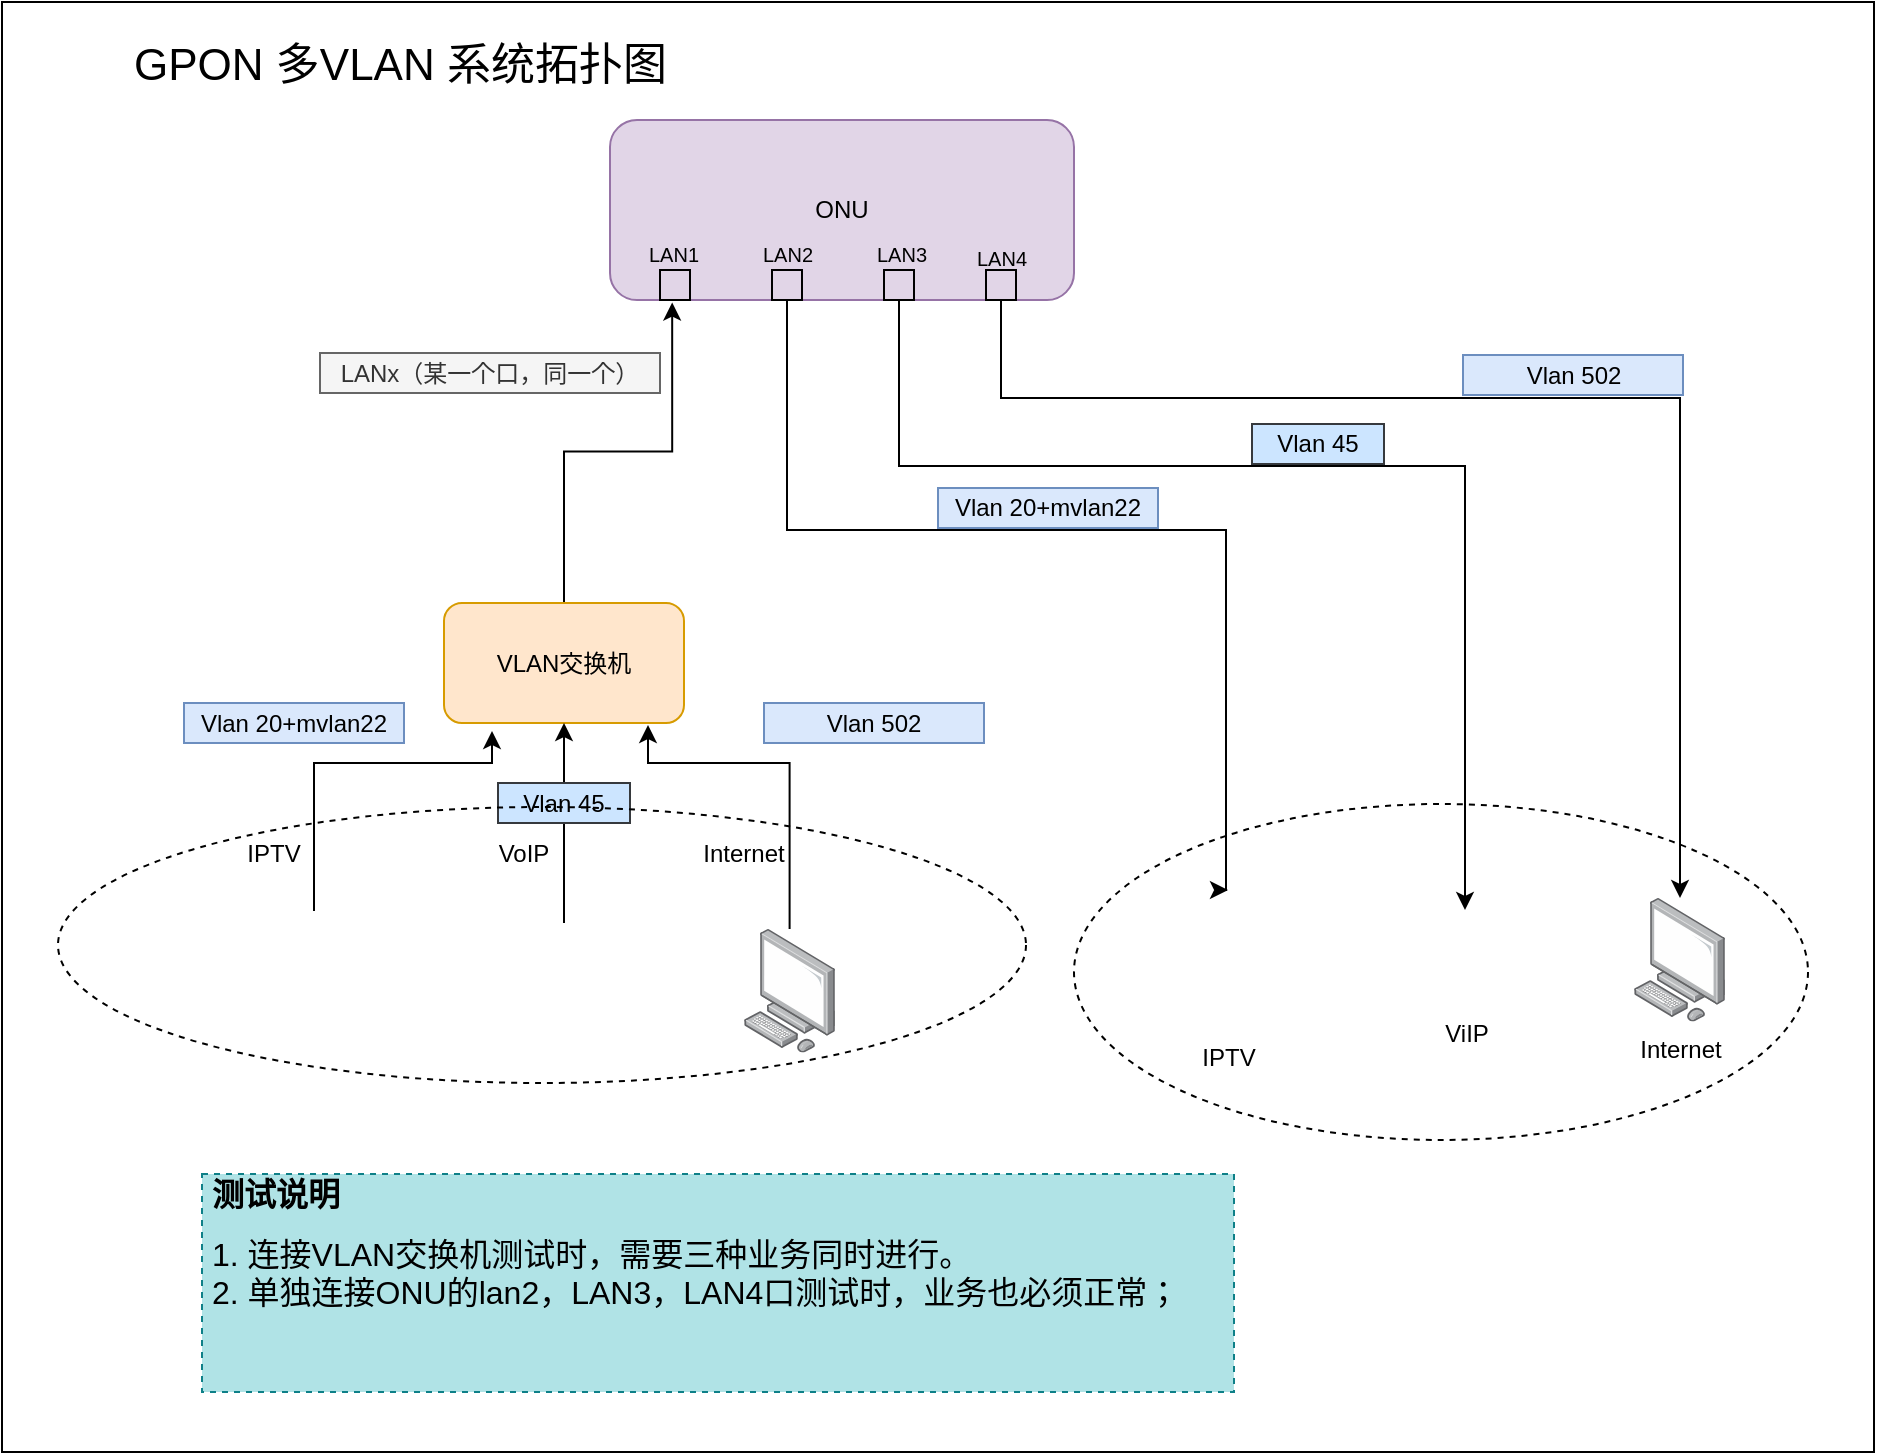 <mxfile version="12.3.9" type="github" pages="1"><diagram id="8poqsB0nsufGAlF1PH6z" name="Page-1"><mxGraphModel dx="2977" dy="2274" grid="0" gridSize="10" guides="1" tooltips="1" connect="1" arrows="1" fold="1" page="1" pageScale="1" pageWidth="827" pageHeight="1169" math="0" shadow="0"><root><mxCell id="0"/><mxCell id="1" parent="0"/><mxCell id="1qS0LmCjKL3UwpZHtg9F-18" style="edgeStyle=orthogonalEdgeStyle;rounded=0;orthogonalLoop=1;jettySize=auto;html=1;entryX=0.134;entryY=1.014;entryDx=0;entryDy=0;entryPerimeter=0;" edge="1" parent="1" source="1qS0LmCjKL3UwpZHtg9F-1" target="1qS0LmCjKL3UwpZHtg9F-2"><mxGeometry relative="1" as="geometry"/></mxCell><mxCell id="1qS0LmCjKL3UwpZHtg9F-1" value="VLAN交换机" style="rounded=1;whiteSpace=wrap;html=1;fillColor=#ffe6cc;strokeColor=#d79b00;" vertex="1" parent="1"><mxGeometry x="167" y="299.5" width="120" height="60" as="geometry"/></mxCell><mxCell id="1qS0LmCjKL3UwpZHtg9F-2" value="ONU" style="rounded=1;whiteSpace=wrap;html=1;fillColor=#e1d5e7;strokeColor=#9673a6;" vertex="1" parent="1"><mxGeometry x="250" y="58" width="232" height="90" as="geometry"/></mxCell><mxCell id="1qS0LmCjKL3UwpZHtg9F-7" style="edgeStyle=orthogonalEdgeStyle;rounded=0;orthogonalLoop=1;jettySize=auto;html=1;entryX=0.5;entryY=1;entryDx=0;entryDy=0;" edge="1" parent="1" source="1qS0LmCjKL3UwpZHtg9F-3" target="1qS0LmCjKL3UwpZHtg9F-1"><mxGeometry relative="1" as="geometry"/></mxCell><mxCell id="1qS0LmCjKL3UwpZHtg9F-3" value="" style="shape=image;html=1;verticalAlign=top;verticalLabelPosition=bottom;labelBackgroundColor=#ffffff;imageAspect=0;aspect=fixed;image=https://cdn4.iconfinder.com/data/icons/Icons_Pack___Web_Cartoon___by_shlyapnikova/voip.png" vertex="1" parent="1"><mxGeometry x="203" y="459.5" width="48" height="48" as="geometry"/></mxCell><mxCell id="1qS0LmCjKL3UwpZHtg9F-6" style="edgeStyle=orthogonalEdgeStyle;rounded=0;orthogonalLoop=1;jettySize=auto;html=1;entryX=0.2;entryY=1.067;entryDx=0;entryDy=0;entryPerimeter=0;" edge="1" parent="1" source="1qS0LmCjKL3UwpZHtg9F-4" target="1qS0LmCjKL3UwpZHtg9F-1"><mxGeometry relative="1" as="geometry"><Array as="points"><mxPoint x="102" y="379.5"/><mxPoint x="191" y="379.5"/></Array></mxGeometry></mxCell><mxCell id="1qS0LmCjKL3UwpZHtg9F-4" value="" style="shape=image;html=1;verticalAlign=top;verticalLabelPosition=bottom;labelBackgroundColor=#ffffff;imageAspect=0;aspect=fixed;image=https://cdn2.iconfinder.com/data/icons/ios-7-icons/50/tv_show-128.png" vertex="1" parent="1"><mxGeometry x="67" y="453.5" width="70" height="70" as="geometry"/></mxCell><mxCell id="1qS0LmCjKL3UwpZHtg9F-8" style="edgeStyle=orthogonalEdgeStyle;rounded=0;orthogonalLoop=1;jettySize=auto;html=1;" edge="1" parent="1" source="1qS0LmCjKL3UwpZHtg9F-5"><mxGeometry relative="1" as="geometry"><mxPoint x="269" y="360.5" as="targetPoint"/><Array as="points"><mxPoint x="340" y="379.5"/><mxPoint x="269" y="379.5"/></Array></mxGeometry></mxCell><mxCell id="1qS0LmCjKL3UwpZHtg9F-5" value="" style="points=[];aspect=fixed;html=1;align=center;shadow=0;dashed=0;image;image=img/lib/allied_telesis/computer_and_terminals/Personal_Computer.svg;" vertex="1" parent="1"><mxGeometry x="317" y="462.5" width="45.6" height="61.8" as="geometry"/></mxCell><mxCell id="1qS0LmCjKL3UwpZHtg9F-9" value="IPTV" style="text;html=1;strokeColor=none;fillColor=none;align=center;verticalAlign=middle;whiteSpace=wrap;rounded=0;" vertex="1" parent="1"><mxGeometry x="62" y="414.5" width="40" height="20" as="geometry"/></mxCell><mxCell id="1qS0LmCjKL3UwpZHtg9F-11" value="VoIP" style="text;html=1;strokeColor=none;fillColor=none;align=center;verticalAlign=middle;whiteSpace=wrap;rounded=0;" vertex="1" parent="1"><mxGeometry x="187" y="414.5" width="40" height="20" as="geometry"/></mxCell><mxCell id="1qS0LmCjKL3UwpZHtg9F-12" value="Internet" style="text;html=1;strokeColor=none;fillColor=none;align=center;verticalAlign=middle;whiteSpace=wrap;rounded=0;" vertex="1" parent="1"><mxGeometry x="297" y="414.5" width="40" height="20" as="geometry"/></mxCell><mxCell id="1qS0LmCjKL3UwpZHtg9F-13" value="Vlan 20+mvlan22" style="text;html=1;strokeColor=#6c8ebf;fillColor=#dae8fc;align=center;verticalAlign=middle;whiteSpace=wrap;rounded=0;" vertex="1" parent="1"><mxGeometry x="37" y="349.5" width="110" height="20" as="geometry"/></mxCell><mxCell id="1qS0LmCjKL3UwpZHtg9F-14" value="Vlan 45" style="text;html=1;strokeColor=#36393d;fillColor=#cce5ff;align=center;verticalAlign=middle;whiteSpace=wrap;rounded=0;" vertex="1" parent="1"><mxGeometry x="194" y="389.5" width="66" height="20" as="geometry"/></mxCell><mxCell id="1qS0LmCjKL3UwpZHtg9F-17" value="Vlan 502" style="text;html=1;strokeColor=#6c8ebf;fillColor=#dae8fc;align=center;verticalAlign=middle;whiteSpace=wrap;rounded=0;" vertex="1" parent="1"><mxGeometry x="327" y="349.5" width="110" height="20" as="geometry"/></mxCell><mxCell id="1qS0LmCjKL3UwpZHtg9F-19" value="LANx（某一个口，同一个）" style="text;html=1;strokeColor=#666666;fillColor=#f5f5f5;align=center;verticalAlign=middle;whiteSpace=wrap;rounded=0;fontColor=#333333;" vertex="1" parent="1"><mxGeometry x="105" y="174.5" width="170" height="20" as="geometry"/></mxCell><mxCell id="1qS0LmCjKL3UwpZHtg9F-21" value="" style="ellipse;whiteSpace=wrap;html=1;fillColor=none;dashed=1;" vertex="1" parent="1"><mxGeometry x="-26" y="401.5" width="484" height="138" as="geometry"/></mxCell><mxCell id="1qS0LmCjKL3UwpZHtg9F-22" value="&lt;h1 style=&quot;font-size: 16px;&quot;&gt;测试说明&lt;/h1&gt;&lt;div style=&quot;font-size: 16px;&quot;&gt;1. 连接VLAN交换机测试时，需要三种业务同时进行。&lt;/div&gt;&lt;div style=&quot;font-size: 16px;&quot;&gt;2. 单独连接ONU的lan2，LAN3，LAN4口测试时，业务也必须正常；&lt;/div&gt;" style="text;html=1;strokeColor=#0e8088;fillColor=#b0e3e6;spacing=5;spacingTop=-20;whiteSpace=wrap;overflow=hidden;rounded=0;dashed=1;fontSize=16;" vertex="1" parent="1"><mxGeometry x="46" y="585" width="516" height="109" as="geometry"/></mxCell><mxCell id="1qS0LmCjKL3UwpZHtg9F-23" value="&lt;font style=&quot;font-size: 22px&quot;&gt;GPON 多VLAN 系统拓扑图&lt;/font&gt;" style="text;html=1;strokeColor=none;fillColor=none;align=left;verticalAlign=middle;whiteSpace=wrap;rounded=0;dashed=1;" vertex="1" parent="1"><mxGeometry x="10" y="8" width="310" height="45" as="geometry"/></mxCell><mxCell id="1qS0LmCjKL3UwpZHtg9F-24" value="" style="rounded=0;whiteSpace=wrap;html=1;fillColor=none;" vertex="1" parent="1"><mxGeometry x="-54" y="-1" width="936" height="725" as="geometry"/></mxCell><mxCell id="1qS0LmCjKL3UwpZHtg9F-25" value="" style="rounded=0;whiteSpace=wrap;html=1;fillColor=none;" vertex="1" parent="1"><mxGeometry x="275" y="133" width="15" height="15" as="geometry"/></mxCell><mxCell id="1qS0LmCjKL3UwpZHtg9F-35" style="edgeStyle=orthogonalEdgeStyle;rounded=0;orthogonalLoop=1;jettySize=auto;html=1;entryX=0.5;entryY=0;entryDx=0;entryDy=0;" edge="1" parent="1" source="1qS0LmCjKL3UwpZHtg9F-26" target="1qS0LmCjKL3UwpZHtg9F-32"><mxGeometry relative="1" as="geometry"><Array as="points"><mxPoint x="338" y="263"/><mxPoint x="558" y="263"/></Array></mxGeometry></mxCell><mxCell id="1qS0LmCjKL3UwpZHtg9F-26" value="" style="rounded=0;whiteSpace=wrap;html=1;fillColor=none;" vertex="1" parent="1"><mxGeometry x="331" y="133" width="15" height="15" as="geometry"/></mxCell><mxCell id="1qS0LmCjKL3UwpZHtg9F-36" style="edgeStyle=orthogonalEdgeStyle;rounded=0;orthogonalLoop=1;jettySize=auto;html=1;entryX=0.5;entryY=0;entryDx=0;entryDy=0;" edge="1" parent="1" source="1qS0LmCjKL3UwpZHtg9F-27" target="1qS0LmCjKL3UwpZHtg9F-33"><mxGeometry relative="1" as="geometry"><Array as="points"><mxPoint x="394" y="231"/><mxPoint x="677" y="231"/></Array></mxGeometry></mxCell><mxCell id="1qS0LmCjKL3UwpZHtg9F-27" value="" style="rounded=0;whiteSpace=wrap;html=1;fillColor=none;" vertex="1" parent="1"><mxGeometry x="387" y="133" width="15" height="15" as="geometry"/></mxCell><mxCell id="1qS0LmCjKL3UwpZHtg9F-37" style="edgeStyle=orthogonalEdgeStyle;rounded=0;orthogonalLoop=1;jettySize=auto;html=1;" edge="1" parent="1" source="1qS0LmCjKL3UwpZHtg9F-28" target="1qS0LmCjKL3UwpZHtg9F-34"><mxGeometry relative="1" as="geometry"><Array as="points"><mxPoint x="445" y="197"/><mxPoint x="785" y="197"/></Array></mxGeometry></mxCell><mxCell id="1qS0LmCjKL3UwpZHtg9F-28" value="" style="rounded=0;whiteSpace=wrap;html=1;fillColor=none;" vertex="1" parent="1"><mxGeometry x="438" y="133" width="15" height="15" as="geometry"/></mxCell><mxCell id="1qS0LmCjKL3UwpZHtg9F-30" value="" style="ellipse;whiteSpace=wrap;html=1;fillColor=none;dashed=1;" vertex="1" parent="1"><mxGeometry x="482" y="400" width="367" height="168" as="geometry"/></mxCell><mxCell id="1qS0LmCjKL3UwpZHtg9F-32" value="IPTV" style="shape=image;html=1;verticalAlign=top;verticalLabelPosition=bottom;labelBackgroundColor=#ffffff;imageAspect=0;aspect=fixed;image=https://cdn2.iconfinder.com/data/icons/ios-7-icons/50/tv_show-128.png" vertex="1" parent="1"><mxGeometry x="524" y="443" width="70" height="70" as="geometry"/></mxCell><mxCell id="1qS0LmCjKL3UwpZHtg9F-33" value="ViIP" style="shape=image;html=1;verticalAlign=top;verticalLabelPosition=bottom;labelBackgroundColor=#ffffff;imageAspect=0;aspect=fixed;image=https://cdn4.iconfinder.com/data/icons/Icons_Pack___Web_Cartoon___by_shlyapnikova/voip.png" vertex="1" parent="1"><mxGeometry x="653.5" y="453" width="48" height="48" as="geometry"/></mxCell><mxCell id="1qS0LmCjKL3UwpZHtg9F-34" value="Internet" style="points=[];aspect=fixed;html=1;align=center;shadow=0;dashed=0;image;image=img/lib/allied_telesis/computer_and_terminals/Personal_Computer.svg;" vertex="1" parent="1"><mxGeometry x="762" y="447" width="45.6" height="61.8" as="geometry"/></mxCell><mxCell id="1qS0LmCjKL3UwpZHtg9F-38" value="Vlan 20+mvlan22" style="text;html=1;strokeColor=#6c8ebf;fillColor=#dae8fc;align=center;verticalAlign=middle;whiteSpace=wrap;rounded=0;" vertex="1" parent="1"><mxGeometry x="414" y="242" width="110" height="20" as="geometry"/></mxCell><mxCell id="1qS0LmCjKL3UwpZHtg9F-39" value="Vlan 45" style="text;html=1;strokeColor=#36393d;fillColor=#cce5ff;align=center;verticalAlign=middle;whiteSpace=wrap;rounded=0;" vertex="1" parent="1"><mxGeometry x="571" y="210" width="66" height="20" as="geometry"/></mxCell><mxCell id="1qS0LmCjKL3UwpZHtg9F-40" value="Vlan 502" style="text;html=1;strokeColor=#6c8ebf;fillColor=#dae8fc;align=center;verticalAlign=middle;whiteSpace=wrap;rounded=0;" vertex="1" parent="1"><mxGeometry x="676.5" y="175.5" width="110" height="20" as="geometry"/></mxCell><mxCell id="1qS0LmCjKL3UwpZHtg9F-41" value="&lt;font style=&quot;font-size: 10px&quot;&gt;LAN1&lt;/font&gt;" style="text;html=1;strokeColor=none;fillColor=none;align=center;verticalAlign=middle;whiteSpace=wrap;rounded=0;fontSize=16;" vertex="1" parent="1"><mxGeometry x="270" y="118" width="24" height="10" as="geometry"/></mxCell><mxCell id="1qS0LmCjKL3UwpZHtg9F-42" value="&lt;font style=&quot;font-size: 10px&quot;&gt;LAN2&lt;/font&gt;" style="text;html=1;strokeColor=none;fillColor=none;align=center;verticalAlign=middle;whiteSpace=wrap;rounded=0;fontSize=16;" vertex="1" parent="1"><mxGeometry x="327" y="118" width="24" height="10" as="geometry"/></mxCell><mxCell id="1qS0LmCjKL3UwpZHtg9F-43" value="&lt;font style=&quot;font-size: 10px&quot;&gt;LAN3&lt;/font&gt;" style="text;html=1;strokeColor=none;fillColor=none;align=center;verticalAlign=middle;whiteSpace=wrap;rounded=0;fontSize=16;" vertex="1" parent="1"><mxGeometry x="384" y="118" width="24" height="10" as="geometry"/></mxCell><mxCell id="1qS0LmCjKL3UwpZHtg9F-44" value="&lt;font style=&quot;font-size: 10px&quot;&gt;LAN4&lt;/font&gt;" style="text;html=1;strokeColor=none;fillColor=none;align=center;verticalAlign=middle;whiteSpace=wrap;rounded=0;fontSize=16;" vertex="1" parent="1"><mxGeometry x="433.5" y="120" width="24" height="10" as="geometry"/></mxCell></root></mxGraphModel></diagram></mxfile>